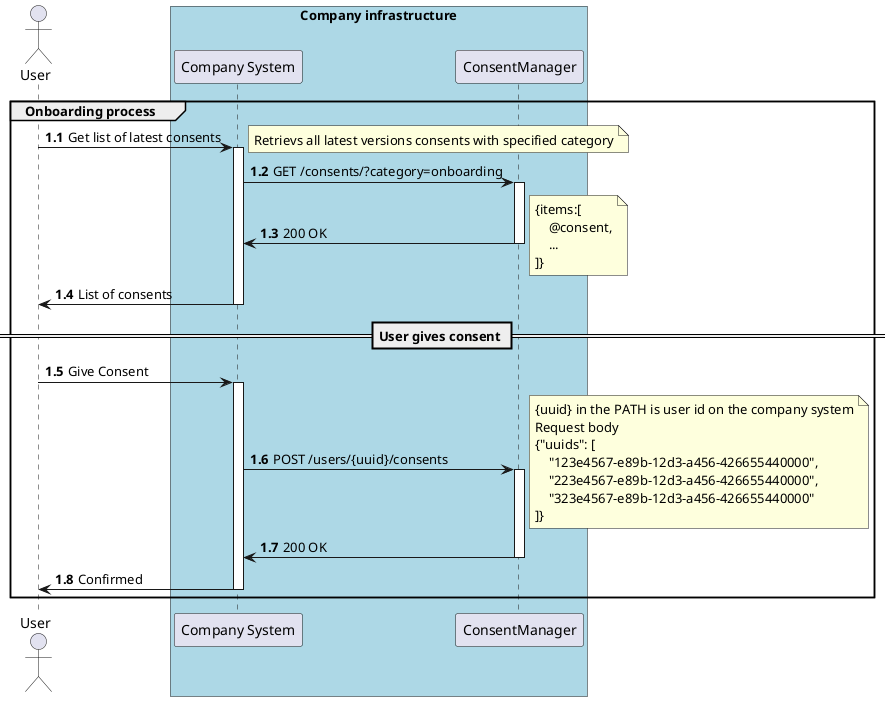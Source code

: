 @startuml sequence

actor User as user

box "Company infrastructure" #LightBlue
    participant "Company System" as api
    participant "ConsentManager" as cm
end box

autonumber 1.1
group Onboarding process
    user -> api++: Get list of latest consents
    note right
        Retrievs all latest versions consents with specified category
    end note
    api -> cm++: GET /consents/?category=onboarding
    cm -> api--: 200 OK
        note right
        {items:[
            @consent,
            ...
        ]}
        end note
    api -> user--: List of consents
    
    == User gives consent ==    
    user -> api++: Give Consent
    api -> cm++: POST /users/{uuid}/consents
    note right
        {uuid} in the PATH is user id on the company system
        Request body 
        {"uuids": [
            "123e4567-e89b-12d3-a456-426655440000",
            "223e4567-e89b-12d3-a456-426655440000",
            "323e4567-e89b-12d3-a456-426655440000"
        ]}
    end note
    cm -> api--: 200 OK
    api -> user--: Confirmed
end

@enduml